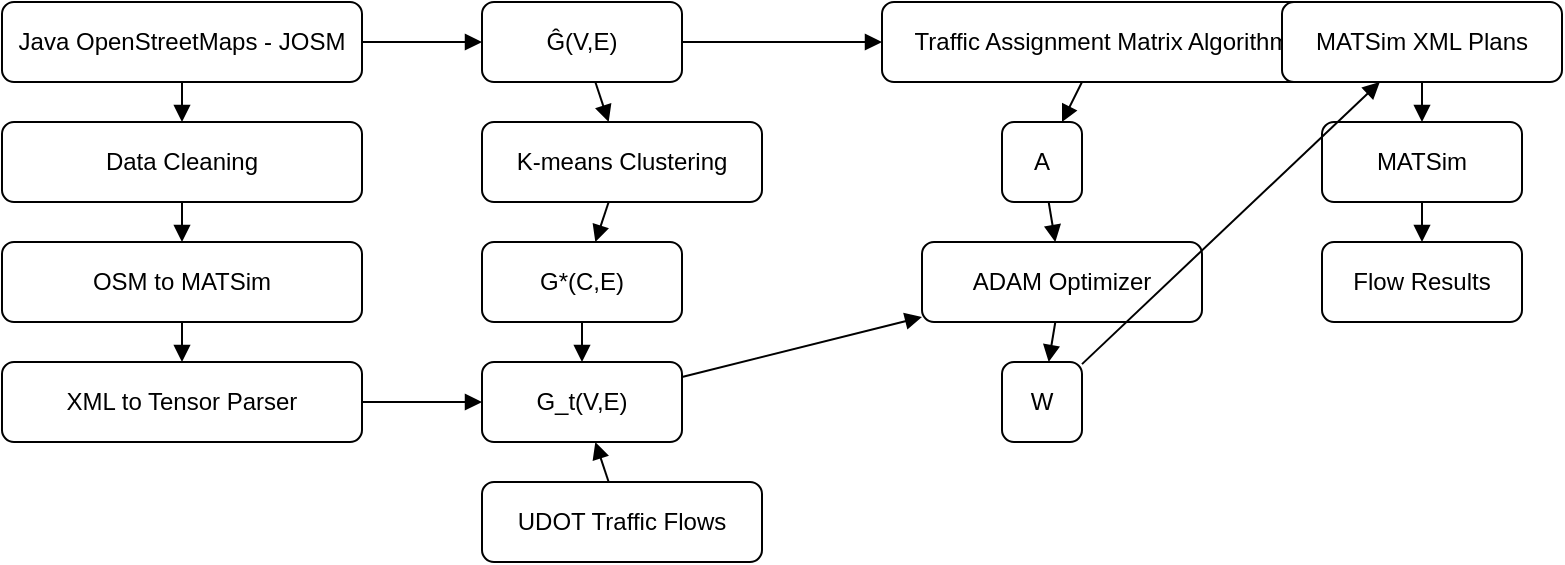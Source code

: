 <mxfile>
  <diagram name="Page-1" id="0">
<mxGraphModel dx="1294" dy="741" grid="1" gridSize="10" guides="1" tooltips="1" connect="1" arrows="1" fold="1" page="1" pageScale="1" pageWidth="827" pageHeight="1169" math="0" shadow="0">
  <root>
    <mxCell id="0"/>
    <mxCell id="1" parent="0"/>
    <!-- Nodes -->
    <mxCell id="2" value="Java OpenStreetMaps - JOSM" style="rounded=1;whiteSpace=wrap;html=1;" vertex="1" parent="1">
      <mxGeometry x="60" y="40" width="180" height="40" as="geometry"/>
    </mxCell>
    <mxCell id="3" value="Data Cleaning" style="rounded=1;whiteSpace=wrap;html=1;" vertex="1" parent="1">
      <mxGeometry x="60" y="100" width="180" height="40" as="geometry"/>
    </mxCell>
    <mxCell id="4" value="OSM to MATSim" style="rounded=1;whiteSpace=wrap;html=1;" vertex="1" parent="1">
      <mxGeometry x="60" y="160" width="180" height="40" as="geometry"/>
    </mxCell>
    <mxCell id="5" value="XML to Tensor Parser" style="rounded=1;whiteSpace=wrap;html=1;" vertex="1" parent="1">
      <mxGeometry x="60" y="220" width="180" height="40" as="geometry"/>
    </mxCell>
    <mxCell id="6" value="Ĝ(V,E)" style="rounded=1;whiteSpace=wrap;html=1;" vertex="1" parent="1">
      <mxGeometry x="300" y="40" width="100" height="40" as="geometry"/>
    </mxCell>
    <mxCell id="7" value="K-means Clustering" style="rounded=1;whiteSpace=wrap;html=1;" vertex="1" parent="1">
      <mxGeometry x="300" y="100" width="140" height="40" as="geometry"/>
    </mxCell>
    <mxCell id="8" value="G*(C,E)" style="rounded=1;whiteSpace=wrap;html=1;" vertex="1" parent="1">
      <mxGeometry x="300" y="160" width="100" height="40" as="geometry"/>
    </mxCell>
    <mxCell id="9" value="G_t(V,E)" style="rounded=1;whiteSpace=wrap;html=1;" vertex="1" parent="1">
      <mxGeometry x="300" y="220" width="100" height="40" as="geometry"/>
    </mxCell>
    <mxCell id="10" value="UDOT Traffic Flows" style="rounded=1;whiteSpace=wrap;html=1;" vertex="1" parent="1">
      <mxGeometry x="300" y="280" width="140" height="40" as="geometry"/>
    </mxCell>
    <mxCell id="11" value="Traffic Assignment Matrix Algorithm" style="rounded=1;whiteSpace=wrap;html=1;" vertex="1" parent="1">
      <mxGeometry x="500" y="40" width="220" height="40" as="geometry"/>
    </mxCell>
    <mxCell id="12" value="A" style="rounded=1;whiteSpace=wrap;html=1;" vertex="1" parent="1">
      <mxGeometry x="560" y="100" width="40" height="40" as="geometry"/>
    </mxCell>
    <mxCell id="13" value="ADAM Optimizer" style="rounded=1;whiteSpace=wrap;html=1;" vertex="1" parent="1">
      <mxGeometry x="520" y="160" width="140" height="40" as="geometry"/>
    </mxCell>
    <mxCell id="14" value="W" style="rounded=1;whiteSpace=wrap;html=1;" vertex="1" parent="1">
      <mxGeometry x="560" y="220" width="40" height="40" as="geometry"/>
    </mxCell>
    <mxCell id="15" value="MATSim XML Plans" style="rounded=1;whiteSpace=wrap;html=1;" vertex="1" parent="1">
      <mxGeometry x="700" y="40" width="140" height="40" as="geometry"/>
    </mxCell>
    <mxCell id="16" value="MATSim" style="rounded=1;whiteSpace=wrap;html=1;" vertex="1" parent="1">
      <mxGeometry x="720" y="100" width="100" height="40" as="geometry"/>
    </mxCell>
    <mxCell id="17" value="Flow Results" style="rounded=1;whiteSpace=wrap;html=1;" vertex="1" parent="1">
      <mxGeometry x="720" y="160" width="100" height="40" as="geometry"/>
    </mxCell>

    <!-- Edges -->
    <mxCell id="e1" style="endArrow=block" edge="1" source="2" target="3" parent="1"><mxGeometry relative="1" as="geometry"/></mxCell>
    <mxCell id="e2" style="endArrow=block" edge="1" source="3" target="4" parent="1"><mxGeometry relative="1" as="geometry"/></mxCell>
    <mxCell id="e3" style="endArrow=block" edge="1" source="4" target="5" parent="1"><mxGeometry relative="1" as="geometry"/></mxCell>
    <mxCell id="e4" style="endArrow=block" edge="1" source="5" target="9" parent="1"><mxGeometry relative="1" as="geometry"/></mxCell>
    <mxCell id="e5" style="endArrow=block" edge="1" source="2" target="6" parent="1"><mxGeometry relative="1" as="geometry"/></mxCell>
    <mxCell id="e6" style="endArrow=block" edge="1" source="6" target="7" parent="1"><mxGeometry relative="1" as="geometry"/></mxCell>
    <mxCell id="e7" style="endArrow=block" edge="1" source="7" target="8" parent="1"><mxGeometry relative="1" as="geometry"/></mxCell>
    <mxCell id="e8" style="endArrow=block" edge="1" source="8" target="9" parent="1"><mxGeometry relative="1" as="geometry"/></mxCell>
    <mxCell id="e9" style="endArrow=block" edge="1" source="10" target="9" parent="1"><mxGeometry relative="1" as="geometry"/></mxCell>
    <mxCell id="e10" style="endArrow=block" edge="1" source="6" target="11" parent="1"><mxGeometry relative="1" as="geometry"/></mxCell>
    <mxCell id="e11" style="endArrow=block" edge="1" source="11" target="12" parent="1"><mxGeometry relative="1" as="geometry"/></mxCell>
    <mxCell id="e12" style="endArrow=block" edge="1" source="12" target="13" parent="1"><mxGeometry relative="1" as="geometry"/></mxCell>
    <mxCell id="e13" style="endArrow=block" edge="1" source="13" target="14" parent="1"><mxGeometry relative="1" as="geometry"/></mxCell>
    <mxCell id="e14" style="endArrow=block" edge="1" source="9" target="13" parent="1"><mxGeometry relative="1" as="geometry"/></mxCell>
    <mxCell id="e15" style="endArrow=block" edge="1" source="14" target="15" parent="1"><mxGeometry relative="1" as="geometry"/></mxCell>
    <mxCell id="e16" style="endArrow=block" edge="1" source="15" target="16" parent="1"><mxGeometry relative="1" as="geometry"/></mxCell>
    <mxCell id="e17" style="endArrow=block" edge="1" source="16" target="17" parent="1"><mxGeometry relative="1" as="geometry"/></mxCell>
  </root>
</mxGraphModel>
</diagram>
</mxfile>